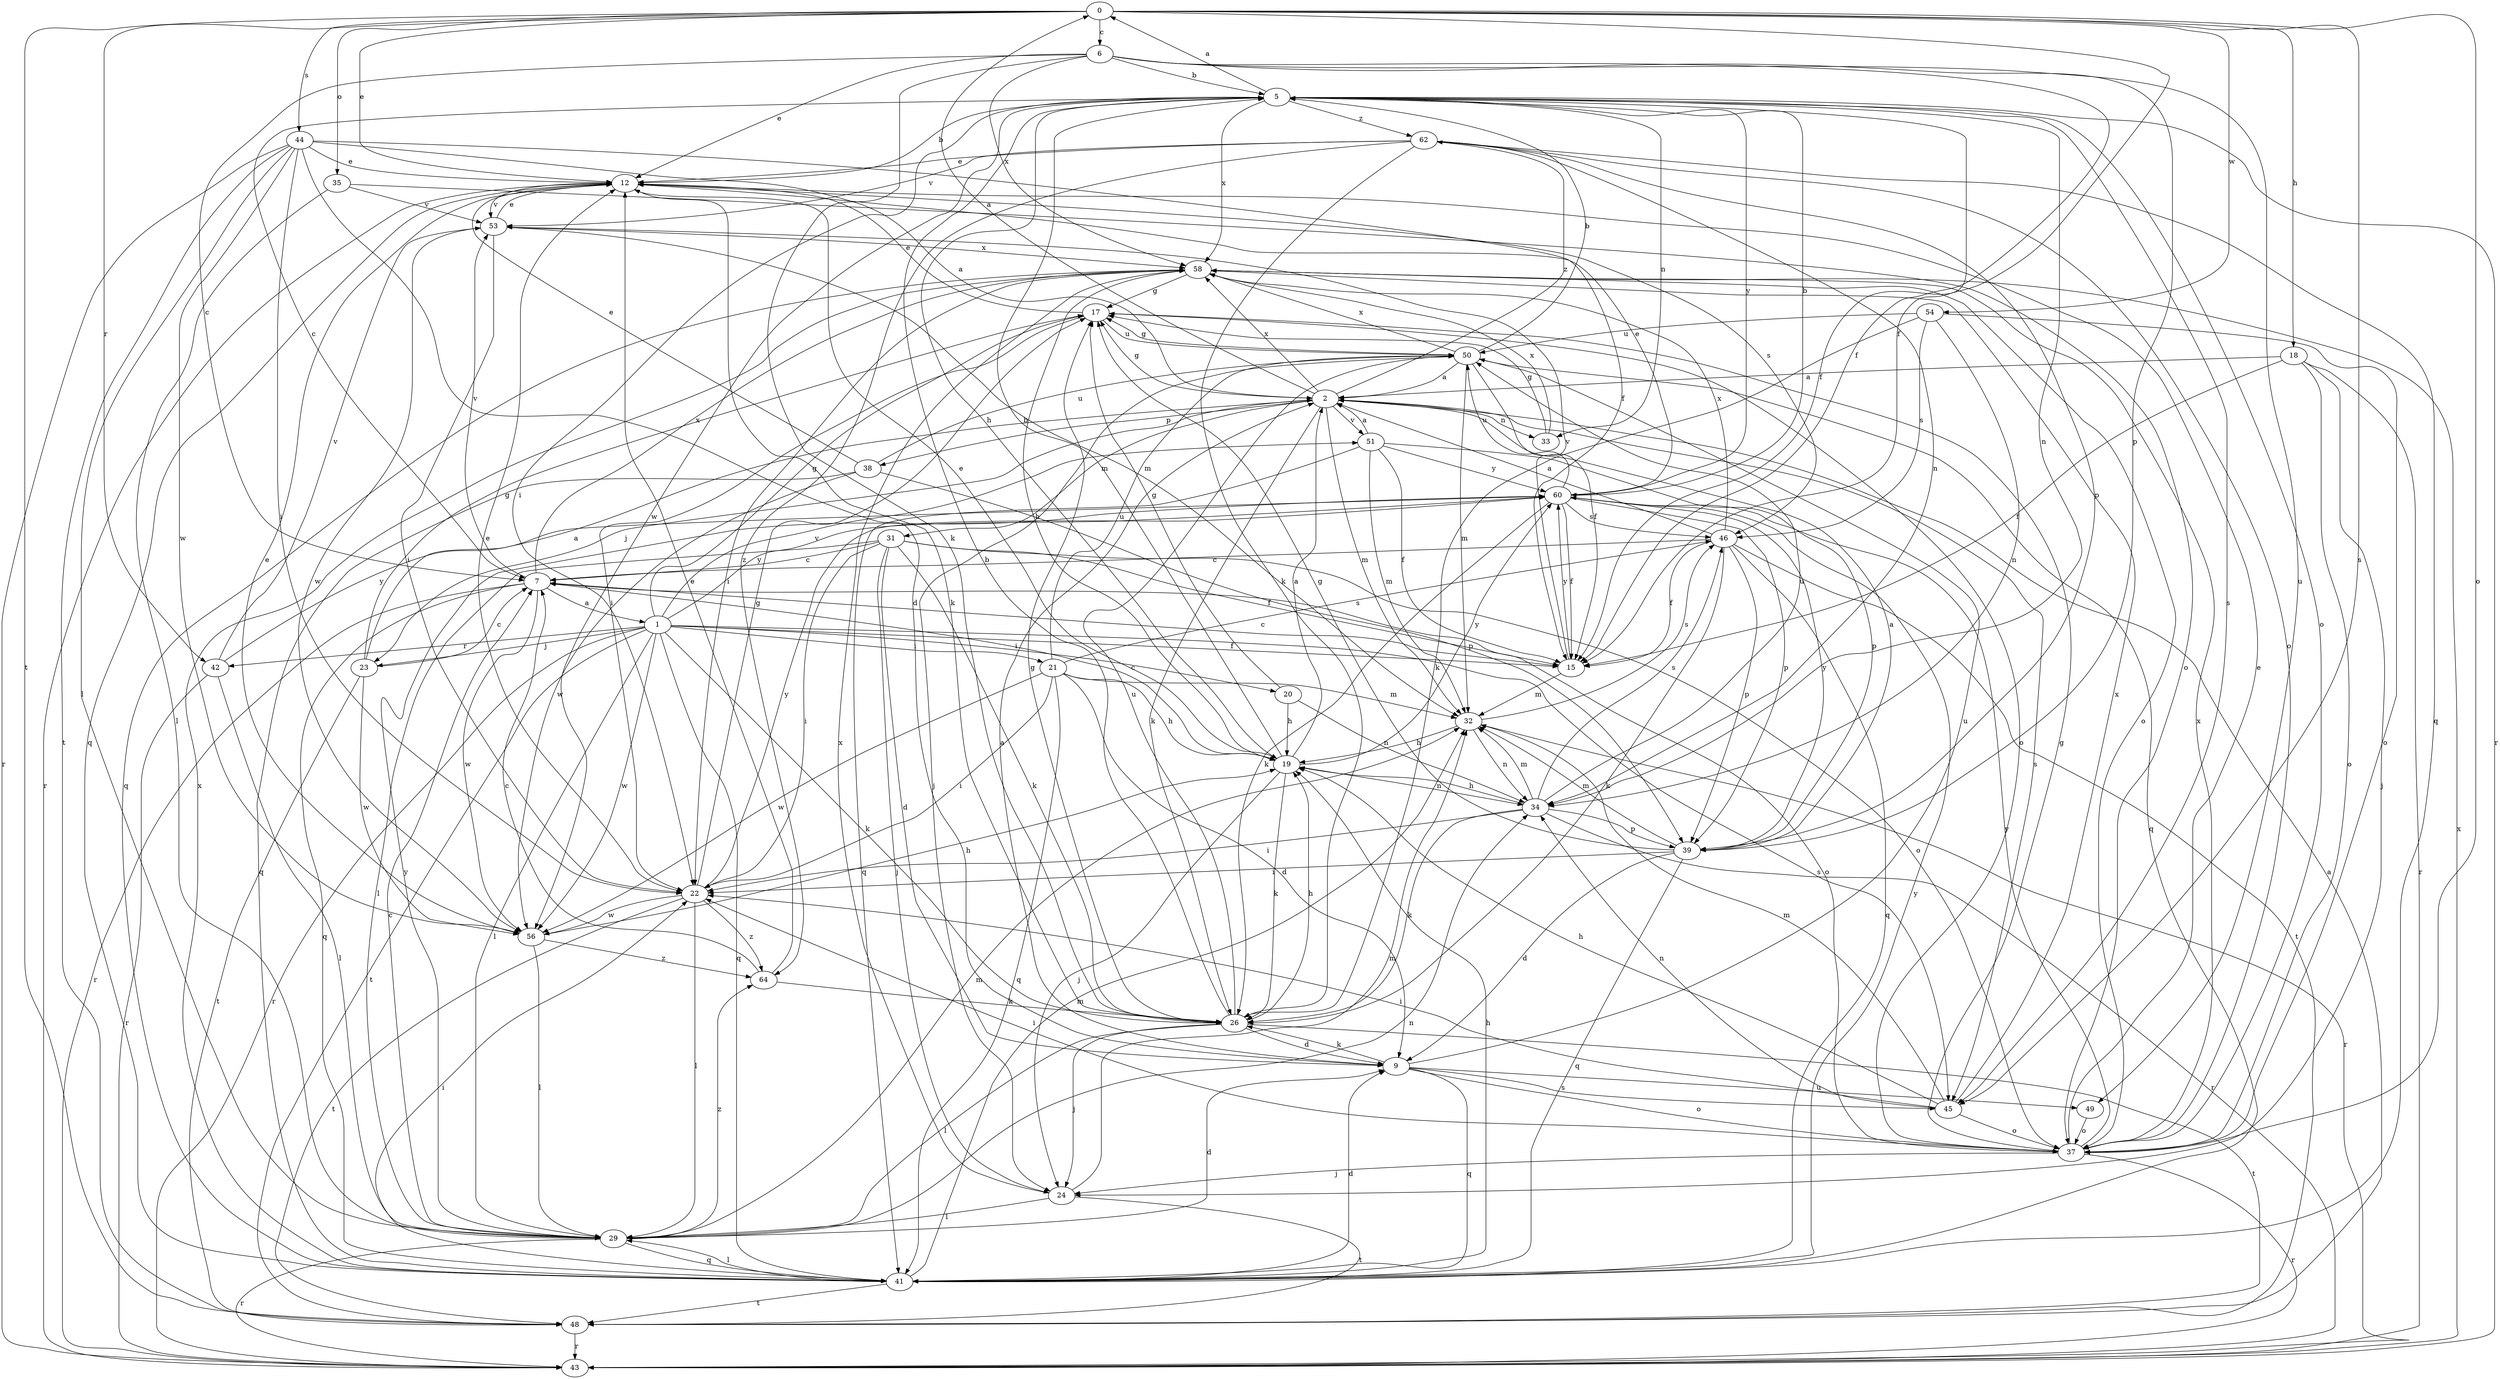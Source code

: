 strict digraph  {
0;
1;
2;
5;
6;
7;
9;
12;
15;
17;
18;
19;
20;
21;
22;
23;
24;
26;
29;
31;
32;
33;
34;
35;
37;
38;
39;
41;
42;
43;
44;
45;
46;
48;
49;
50;
51;
53;
54;
56;
58;
60;
62;
64;
0 -> 6  [label=c];
0 -> 12  [label=e];
0 -> 15  [label=f];
0 -> 18  [label=h];
0 -> 35  [label=o];
0 -> 37  [label=o];
0 -> 42  [label=r];
0 -> 44  [label=s];
0 -> 45  [label=s];
0 -> 48  [label=t];
0 -> 54  [label=w];
1 -> 15  [label=f];
1 -> 17  [label=g];
1 -> 20  [label=i];
1 -> 21  [label=i];
1 -> 23  [label=j];
1 -> 26  [label=k];
1 -> 29  [label=l];
1 -> 41  [label=q];
1 -> 42  [label=r];
1 -> 43  [label=r];
1 -> 45  [label=s];
1 -> 48  [label=t];
1 -> 51  [label=v];
1 -> 56  [label=w];
1 -> 60  [label=y];
2 -> 0  [label=a];
2 -> 17  [label=g];
2 -> 23  [label=j];
2 -> 26  [label=k];
2 -> 31  [label=m];
2 -> 32  [label=m];
2 -> 33  [label=n];
2 -> 38  [label=p];
2 -> 45  [label=s];
2 -> 51  [label=v];
2 -> 58  [label=x];
2 -> 62  [label=z];
5 -> 0  [label=a];
5 -> 7  [label=c];
5 -> 15  [label=f];
5 -> 19  [label=h];
5 -> 22  [label=i];
5 -> 33  [label=n];
5 -> 34  [label=n];
5 -> 37  [label=o];
5 -> 43  [label=r];
5 -> 45  [label=s];
5 -> 56  [label=w];
5 -> 58  [label=x];
5 -> 60  [label=y];
5 -> 62  [label=z];
6 -> 5  [label=b];
6 -> 7  [label=c];
6 -> 12  [label=e];
6 -> 15  [label=f];
6 -> 26  [label=k];
6 -> 39  [label=p];
6 -> 49  [label=u];
6 -> 58  [label=x];
7 -> 1  [label=a];
7 -> 37  [label=o];
7 -> 41  [label=q];
7 -> 43  [label=r];
7 -> 53  [label=v];
7 -> 56  [label=w];
7 -> 58  [label=x];
9 -> 2  [label=a];
9 -> 26  [label=k];
9 -> 37  [label=o];
9 -> 41  [label=q];
9 -> 45  [label=s];
9 -> 49  [label=u];
9 -> 50  [label=u];
12 -> 5  [label=b];
12 -> 26  [label=k];
12 -> 41  [label=q];
12 -> 43  [label=r];
12 -> 46  [label=s];
12 -> 53  [label=v];
15 -> 7  [label=c];
15 -> 32  [label=m];
15 -> 53  [label=v];
15 -> 60  [label=y];
17 -> 12  [label=e];
17 -> 22  [label=i];
17 -> 37  [label=o];
17 -> 50  [label=u];
18 -> 2  [label=a];
18 -> 15  [label=f];
18 -> 24  [label=j];
18 -> 37  [label=o];
18 -> 43  [label=r];
19 -> 2  [label=a];
19 -> 5  [label=b];
19 -> 7  [label=c];
19 -> 12  [label=e];
19 -> 24  [label=j];
19 -> 26  [label=k];
19 -> 34  [label=n];
19 -> 60  [label=y];
20 -> 17  [label=g];
20 -> 19  [label=h];
20 -> 34  [label=n];
21 -> 9  [label=d];
21 -> 19  [label=h];
21 -> 22  [label=i];
21 -> 32  [label=m];
21 -> 41  [label=q];
21 -> 46  [label=s];
21 -> 50  [label=u];
21 -> 56  [label=w];
22 -> 12  [label=e];
22 -> 17  [label=g];
22 -> 29  [label=l];
22 -> 48  [label=t];
22 -> 56  [label=w];
22 -> 60  [label=y];
22 -> 64  [label=z];
23 -> 2  [label=a];
23 -> 7  [label=c];
23 -> 17  [label=g];
23 -> 48  [label=t];
23 -> 56  [label=w];
24 -> 29  [label=l];
24 -> 32  [label=m];
24 -> 48  [label=t];
24 -> 58  [label=x];
26 -> 5  [label=b];
26 -> 9  [label=d];
26 -> 17  [label=g];
26 -> 19  [label=h];
26 -> 24  [label=j];
26 -> 29  [label=l];
26 -> 48  [label=t];
26 -> 50  [label=u];
29 -> 7  [label=c];
29 -> 9  [label=d];
29 -> 32  [label=m];
29 -> 34  [label=n];
29 -> 41  [label=q];
29 -> 43  [label=r];
29 -> 60  [label=y];
29 -> 64  [label=z];
31 -> 7  [label=c];
31 -> 9  [label=d];
31 -> 15  [label=f];
31 -> 22  [label=i];
31 -> 24  [label=j];
31 -> 26  [label=k];
31 -> 29  [label=l];
31 -> 37  [label=o];
32 -> 19  [label=h];
32 -> 34  [label=n];
32 -> 43  [label=r];
32 -> 46  [label=s];
33 -> 17  [label=g];
33 -> 58  [label=x];
34 -> 19  [label=h];
34 -> 22  [label=i];
34 -> 26  [label=k];
34 -> 32  [label=m];
34 -> 39  [label=p];
34 -> 43  [label=r];
34 -> 46  [label=s];
34 -> 50  [label=u];
35 -> 29  [label=l];
35 -> 37  [label=o];
35 -> 53  [label=v];
37 -> 12  [label=e];
37 -> 17  [label=g];
37 -> 22  [label=i];
37 -> 24  [label=j];
37 -> 43  [label=r];
37 -> 58  [label=x];
37 -> 60  [label=y];
38 -> 12  [label=e];
38 -> 39  [label=p];
38 -> 41  [label=q];
38 -> 50  [label=u];
38 -> 56  [label=w];
39 -> 2  [label=a];
39 -> 9  [label=d];
39 -> 17  [label=g];
39 -> 22  [label=i];
39 -> 32  [label=m];
39 -> 41  [label=q];
39 -> 60  [label=y];
41 -> 9  [label=d];
41 -> 19  [label=h];
41 -> 22  [label=i];
41 -> 29  [label=l];
41 -> 32  [label=m];
41 -> 48  [label=t];
41 -> 58  [label=x];
41 -> 60  [label=y];
42 -> 29  [label=l];
42 -> 43  [label=r];
42 -> 53  [label=v];
42 -> 60  [label=y];
43 -> 58  [label=x];
44 -> 2  [label=a];
44 -> 9  [label=d];
44 -> 12  [label=e];
44 -> 15  [label=f];
44 -> 22  [label=i];
44 -> 29  [label=l];
44 -> 43  [label=r];
44 -> 48  [label=t];
44 -> 56  [label=w];
45 -> 19  [label=h];
45 -> 22  [label=i];
45 -> 32  [label=m];
45 -> 34  [label=n];
45 -> 37  [label=o];
45 -> 58  [label=x];
46 -> 2  [label=a];
46 -> 7  [label=c];
46 -> 15  [label=f];
46 -> 26  [label=k];
46 -> 39  [label=p];
46 -> 41  [label=q];
46 -> 48  [label=t];
46 -> 58  [label=x];
48 -> 2  [label=a];
48 -> 43  [label=r];
49 -> 37  [label=o];
50 -> 2  [label=a];
50 -> 5  [label=b];
50 -> 15  [label=f];
50 -> 17  [label=g];
50 -> 24  [label=j];
50 -> 32  [label=m];
50 -> 41  [label=q];
50 -> 58  [label=x];
51 -> 2  [label=a];
51 -> 15  [label=f];
51 -> 32  [label=m];
51 -> 39  [label=p];
51 -> 41  [label=q];
51 -> 60  [label=y];
53 -> 12  [label=e];
53 -> 22  [label=i];
53 -> 32  [label=m];
53 -> 56  [label=w];
53 -> 58  [label=x];
54 -> 26  [label=k];
54 -> 34  [label=n];
54 -> 37  [label=o];
54 -> 46  [label=s];
54 -> 50  [label=u];
56 -> 12  [label=e];
56 -> 19  [label=h];
56 -> 29  [label=l];
56 -> 64  [label=z];
58 -> 17  [label=g];
58 -> 19  [label=h];
58 -> 22  [label=i];
58 -> 37  [label=o];
58 -> 41  [label=q];
60 -> 5  [label=b];
60 -> 12  [label=e];
60 -> 15  [label=f];
60 -> 26  [label=k];
60 -> 39  [label=p];
60 -> 46  [label=s];
60 -> 50  [label=u];
62 -> 12  [label=e];
62 -> 26  [label=k];
62 -> 34  [label=n];
62 -> 37  [label=o];
62 -> 39  [label=p];
62 -> 41  [label=q];
62 -> 53  [label=v];
62 -> 64  [label=z];
64 -> 7  [label=c];
64 -> 12  [label=e];
64 -> 26  [label=k];
}
